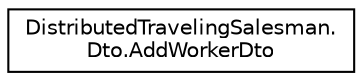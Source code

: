 digraph "Graphical Class Hierarchy"
{
 // INTERACTIVE_SVG=YES
 // LATEX_PDF_SIZE
  edge [fontname="Helvetica",fontsize="10",labelfontname="Helvetica",labelfontsize="10"];
  node [fontname="Helvetica",fontsize="10",shape=record];
  rankdir="LR";
  Node0 [label="DistributedTravelingSalesman.\lDto.AddWorkerDto",height=0.2,width=0.4,color="black", fillcolor="white", style="filled",URL="$class_distributed_traveling_salesman_1_1_dto_1_1_add_worker_dto.html",tooltip=" "];
}
